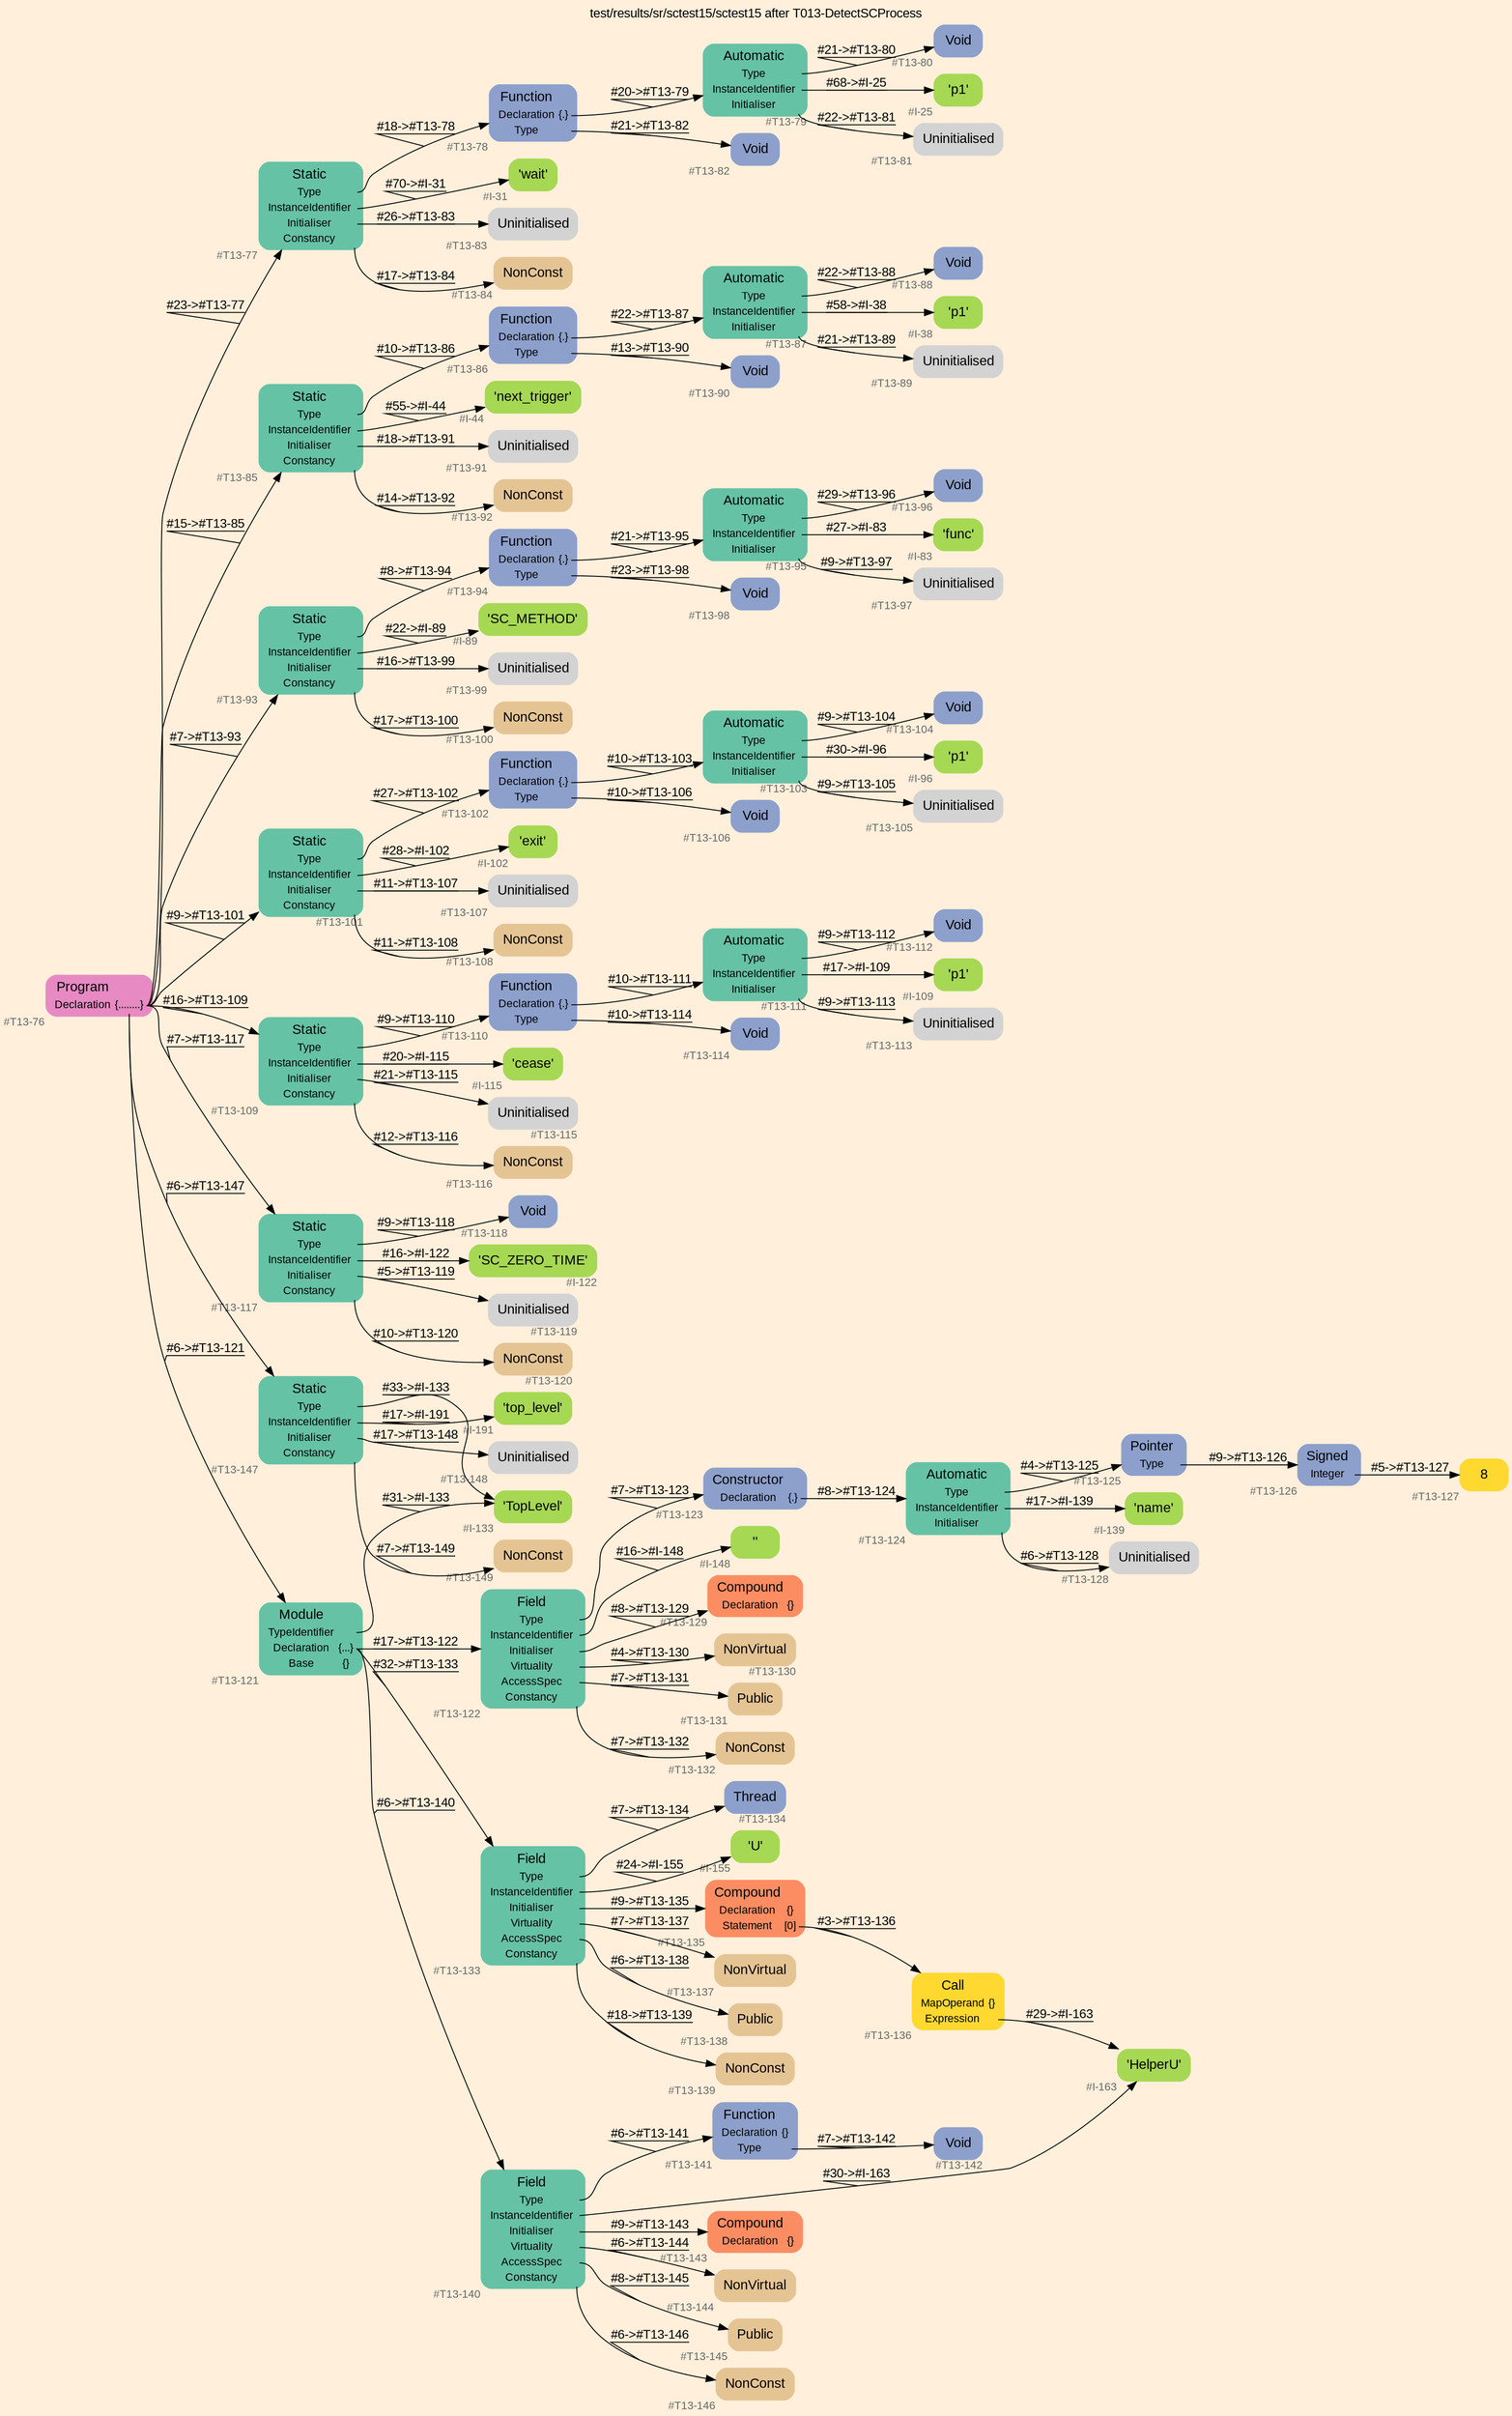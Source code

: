 digraph "test/results/sr/sctest15/sctest15 after T013-DetectSCProcess" {
label = "test/results/sr/sctest15/sctest15 after T013-DetectSCProcess"
labelloc = t
graph [
    rankdir = "LR"
    ranksep = 0.3
    bgcolor = antiquewhite1
    color = black
    fontcolor = black
    fontname = "Arial"
];
node [
    fontname = "Arial"
];
edge [
    fontname = "Arial"
];

// -------------------- node figure --------------------
// -------- block #T13-76 ----------
"#T13-76" [
    fillcolor = "/set28/4"
    xlabel = "#T13-76"
    fontsize = "12"
    fontcolor = grey40
    shape = "plaintext"
    label = <<TABLE BORDER="0" CELLBORDER="0" CELLSPACING="0">
     <TR><TD><FONT COLOR="black" POINT-SIZE="15">Program</FONT></TD></TR>
     <TR><TD><FONT COLOR="black" POINT-SIZE="12">Declaration</FONT></TD><TD PORT="port0"><FONT COLOR="black" POINT-SIZE="12">{........}</FONT></TD></TR>
    </TABLE>>
    style = "rounded,filled"
];

// -------- block #T13-77 ----------
"#T13-77" [
    fillcolor = "/set28/1"
    xlabel = "#T13-77"
    fontsize = "12"
    fontcolor = grey40
    shape = "plaintext"
    label = <<TABLE BORDER="0" CELLBORDER="0" CELLSPACING="0">
     <TR><TD><FONT COLOR="black" POINT-SIZE="15">Static</FONT></TD></TR>
     <TR><TD><FONT COLOR="black" POINT-SIZE="12">Type</FONT></TD><TD PORT="port0"></TD></TR>
     <TR><TD><FONT COLOR="black" POINT-SIZE="12">InstanceIdentifier</FONT></TD><TD PORT="port1"></TD></TR>
     <TR><TD><FONT COLOR="black" POINT-SIZE="12">Initialiser</FONT></TD><TD PORT="port2"></TD></TR>
     <TR><TD><FONT COLOR="black" POINT-SIZE="12">Constancy</FONT></TD><TD PORT="port3"></TD></TR>
    </TABLE>>
    style = "rounded,filled"
];

// -------- block #T13-78 ----------
"#T13-78" [
    fillcolor = "/set28/3"
    xlabel = "#T13-78"
    fontsize = "12"
    fontcolor = grey40
    shape = "plaintext"
    label = <<TABLE BORDER="0" CELLBORDER="0" CELLSPACING="0">
     <TR><TD><FONT COLOR="black" POINT-SIZE="15">Function</FONT></TD></TR>
     <TR><TD><FONT COLOR="black" POINT-SIZE="12">Declaration</FONT></TD><TD PORT="port0"><FONT COLOR="black" POINT-SIZE="12">{.}</FONT></TD></TR>
     <TR><TD><FONT COLOR="black" POINT-SIZE="12">Type</FONT></TD><TD PORT="port1"></TD></TR>
    </TABLE>>
    style = "rounded,filled"
];

// -------- block #T13-79 ----------
"#T13-79" [
    fillcolor = "/set28/1"
    xlabel = "#T13-79"
    fontsize = "12"
    fontcolor = grey40
    shape = "plaintext"
    label = <<TABLE BORDER="0" CELLBORDER="0" CELLSPACING="0">
     <TR><TD><FONT COLOR="black" POINT-SIZE="15">Automatic</FONT></TD></TR>
     <TR><TD><FONT COLOR="black" POINT-SIZE="12">Type</FONT></TD><TD PORT="port0"></TD></TR>
     <TR><TD><FONT COLOR="black" POINT-SIZE="12">InstanceIdentifier</FONT></TD><TD PORT="port1"></TD></TR>
     <TR><TD><FONT COLOR="black" POINT-SIZE="12">Initialiser</FONT></TD><TD PORT="port2"></TD></TR>
    </TABLE>>
    style = "rounded,filled"
];

// -------- block #T13-80 ----------
"#T13-80" [
    fillcolor = "/set28/3"
    xlabel = "#T13-80"
    fontsize = "12"
    fontcolor = grey40
    shape = "plaintext"
    label = <<TABLE BORDER="0" CELLBORDER="0" CELLSPACING="0">
     <TR><TD><FONT COLOR="black" POINT-SIZE="15">Void</FONT></TD></TR>
    </TABLE>>
    style = "rounded,filled"
];

// -------- block #I-25 ----------
"#I-25" [
    fillcolor = "/set28/5"
    xlabel = "#I-25"
    fontsize = "12"
    fontcolor = grey40
    shape = "plaintext"
    label = <<TABLE BORDER="0" CELLBORDER="0" CELLSPACING="0">
     <TR><TD><FONT COLOR="black" POINT-SIZE="15">'p1'</FONT></TD></TR>
    </TABLE>>
    style = "rounded,filled"
];

// -------- block #T13-81 ----------
"#T13-81" [
    xlabel = "#T13-81"
    fontsize = "12"
    fontcolor = grey40
    shape = "plaintext"
    label = <<TABLE BORDER="0" CELLBORDER="0" CELLSPACING="0">
     <TR><TD><FONT COLOR="black" POINT-SIZE="15">Uninitialised</FONT></TD></TR>
    </TABLE>>
    style = "rounded,filled"
];

// -------- block #T13-82 ----------
"#T13-82" [
    fillcolor = "/set28/3"
    xlabel = "#T13-82"
    fontsize = "12"
    fontcolor = grey40
    shape = "plaintext"
    label = <<TABLE BORDER="0" CELLBORDER="0" CELLSPACING="0">
     <TR><TD><FONT COLOR="black" POINT-SIZE="15">Void</FONT></TD></TR>
    </TABLE>>
    style = "rounded,filled"
];

// -------- block #I-31 ----------
"#I-31" [
    fillcolor = "/set28/5"
    xlabel = "#I-31"
    fontsize = "12"
    fontcolor = grey40
    shape = "plaintext"
    label = <<TABLE BORDER="0" CELLBORDER="0" CELLSPACING="0">
     <TR><TD><FONT COLOR="black" POINT-SIZE="15">'wait'</FONT></TD></TR>
    </TABLE>>
    style = "rounded,filled"
];

// -------- block #T13-83 ----------
"#T13-83" [
    xlabel = "#T13-83"
    fontsize = "12"
    fontcolor = grey40
    shape = "plaintext"
    label = <<TABLE BORDER="0" CELLBORDER="0" CELLSPACING="0">
     <TR><TD><FONT COLOR="black" POINT-SIZE="15">Uninitialised</FONT></TD></TR>
    </TABLE>>
    style = "rounded,filled"
];

// -------- block #T13-84 ----------
"#T13-84" [
    fillcolor = "/set28/7"
    xlabel = "#T13-84"
    fontsize = "12"
    fontcolor = grey40
    shape = "plaintext"
    label = <<TABLE BORDER="0" CELLBORDER="0" CELLSPACING="0">
     <TR><TD><FONT COLOR="black" POINT-SIZE="15">NonConst</FONT></TD></TR>
    </TABLE>>
    style = "rounded,filled"
];

// -------- block #T13-85 ----------
"#T13-85" [
    fillcolor = "/set28/1"
    xlabel = "#T13-85"
    fontsize = "12"
    fontcolor = grey40
    shape = "plaintext"
    label = <<TABLE BORDER="0" CELLBORDER="0" CELLSPACING="0">
     <TR><TD><FONT COLOR="black" POINT-SIZE="15">Static</FONT></TD></TR>
     <TR><TD><FONT COLOR="black" POINT-SIZE="12">Type</FONT></TD><TD PORT="port0"></TD></TR>
     <TR><TD><FONT COLOR="black" POINT-SIZE="12">InstanceIdentifier</FONT></TD><TD PORT="port1"></TD></TR>
     <TR><TD><FONT COLOR="black" POINT-SIZE="12">Initialiser</FONT></TD><TD PORT="port2"></TD></TR>
     <TR><TD><FONT COLOR="black" POINT-SIZE="12">Constancy</FONT></TD><TD PORT="port3"></TD></TR>
    </TABLE>>
    style = "rounded,filled"
];

// -------- block #T13-86 ----------
"#T13-86" [
    fillcolor = "/set28/3"
    xlabel = "#T13-86"
    fontsize = "12"
    fontcolor = grey40
    shape = "plaintext"
    label = <<TABLE BORDER="0" CELLBORDER="0" CELLSPACING="0">
     <TR><TD><FONT COLOR="black" POINT-SIZE="15">Function</FONT></TD></TR>
     <TR><TD><FONT COLOR="black" POINT-SIZE="12">Declaration</FONT></TD><TD PORT="port0"><FONT COLOR="black" POINT-SIZE="12">{.}</FONT></TD></TR>
     <TR><TD><FONT COLOR="black" POINT-SIZE="12">Type</FONT></TD><TD PORT="port1"></TD></TR>
    </TABLE>>
    style = "rounded,filled"
];

// -------- block #T13-87 ----------
"#T13-87" [
    fillcolor = "/set28/1"
    xlabel = "#T13-87"
    fontsize = "12"
    fontcolor = grey40
    shape = "plaintext"
    label = <<TABLE BORDER="0" CELLBORDER="0" CELLSPACING="0">
     <TR><TD><FONT COLOR="black" POINT-SIZE="15">Automatic</FONT></TD></TR>
     <TR><TD><FONT COLOR="black" POINT-SIZE="12">Type</FONT></TD><TD PORT="port0"></TD></TR>
     <TR><TD><FONT COLOR="black" POINT-SIZE="12">InstanceIdentifier</FONT></TD><TD PORT="port1"></TD></TR>
     <TR><TD><FONT COLOR="black" POINT-SIZE="12">Initialiser</FONT></TD><TD PORT="port2"></TD></TR>
    </TABLE>>
    style = "rounded,filled"
];

// -------- block #T13-88 ----------
"#T13-88" [
    fillcolor = "/set28/3"
    xlabel = "#T13-88"
    fontsize = "12"
    fontcolor = grey40
    shape = "plaintext"
    label = <<TABLE BORDER="0" CELLBORDER="0" CELLSPACING="0">
     <TR><TD><FONT COLOR="black" POINT-SIZE="15">Void</FONT></TD></TR>
    </TABLE>>
    style = "rounded,filled"
];

// -------- block #I-38 ----------
"#I-38" [
    fillcolor = "/set28/5"
    xlabel = "#I-38"
    fontsize = "12"
    fontcolor = grey40
    shape = "plaintext"
    label = <<TABLE BORDER="0" CELLBORDER="0" CELLSPACING="0">
     <TR><TD><FONT COLOR="black" POINT-SIZE="15">'p1'</FONT></TD></TR>
    </TABLE>>
    style = "rounded,filled"
];

// -------- block #T13-89 ----------
"#T13-89" [
    xlabel = "#T13-89"
    fontsize = "12"
    fontcolor = grey40
    shape = "plaintext"
    label = <<TABLE BORDER="0" CELLBORDER="0" CELLSPACING="0">
     <TR><TD><FONT COLOR="black" POINT-SIZE="15">Uninitialised</FONT></TD></TR>
    </TABLE>>
    style = "rounded,filled"
];

// -------- block #T13-90 ----------
"#T13-90" [
    fillcolor = "/set28/3"
    xlabel = "#T13-90"
    fontsize = "12"
    fontcolor = grey40
    shape = "plaintext"
    label = <<TABLE BORDER="0" CELLBORDER="0" CELLSPACING="0">
     <TR><TD><FONT COLOR="black" POINT-SIZE="15">Void</FONT></TD></TR>
    </TABLE>>
    style = "rounded,filled"
];

// -------- block #I-44 ----------
"#I-44" [
    fillcolor = "/set28/5"
    xlabel = "#I-44"
    fontsize = "12"
    fontcolor = grey40
    shape = "plaintext"
    label = <<TABLE BORDER="0" CELLBORDER="0" CELLSPACING="0">
     <TR><TD><FONT COLOR="black" POINT-SIZE="15">'next_trigger'</FONT></TD></TR>
    </TABLE>>
    style = "rounded,filled"
];

// -------- block #T13-91 ----------
"#T13-91" [
    xlabel = "#T13-91"
    fontsize = "12"
    fontcolor = grey40
    shape = "plaintext"
    label = <<TABLE BORDER="0" CELLBORDER="0" CELLSPACING="0">
     <TR><TD><FONT COLOR="black" POINT-SIZE="15">Uninitialised</FONT></TD></TR>
    </TABLE>>
    style = "rounded,filled"
];

// -------- block #T13-92 ----------
"#T13-92" [
    fillcolor = "/set28/7"
    xlabel = "#T13-92"
    fontsize = "12"
    fontcolor = grey40
    shape = "plaintext"
    label = <<TABLE BORDER="0" CELLBORDER="0" CELLSPACING="0">
     <TR><TD><FONT COLOR="black" POINT-SIZE="15">NonConst</FONT></TD></TR>
    </TABLE>>
    style = "rounded,filled"
];

// -------- block #T13-93 ----------
"#T13-93" [
    fillcolor = "/set28/1"
    xlabel = "#T13-93"
    fontsize = "12"
    fontcolor = grey40
    shape = "plaintext"
    label = <<TABLE BORDER="0" CELLBORDER="0" CELLSPACING="0">
     <TR><TD><FONT COLOR="black" POINT-SIZE="15">Static</FONT></TD></TR>
     <TR><TD><FONT COLOR="black" POINT-SIZE="12">Type</FONT></TD><TD PORT="port0"></TD></TR>
     <TR><TD><FONT COLOR="black" POINT-SIZE="12">InstanceIdentifier</FONT></TD><TD PORT="port1"></TD></TR>
     <TR><TD><FONT COLOR="black" POINT-SIZE="12">Initialiser</FONT></TD><TD PORT="port2"></TD></TR>
     <TR><TD><FONT COLOR="black" POINT-SIZE="12">Constancy</FONT></TD><TD PORT="port3"></TD></TR>
    </TABLE>>
    style = "rounded,filled"
];

// -------- block #T13-94 ----------
"#T13-94" [
    fillcolor = "/set28/3"
    xlabel = "#T13-94"
    fontsize = "12"
    fontcolor = grey40
    shape = "plaintext"
    label = <<TABLE BORDER="0" CELLBORDER="0" CELLSPACING="0">
     <TR><TD><FONT COLOR="black" POINT-SIZE="15">Function</FONT></TD></TR>
     <TR><TD><FONT COLOR="black" POINT-SIZE="12">Declaration</FONT></TD><TD PORT="port0"><FONT COLOR="black" POINT-SIZE="12">{.}</FONT></TD></TR>
     <TR><TD><FONT COLOR="black" POINT-SIZE="12">Type</FONT></TD><TD PORT="port1"></TD></TR>
    </TABLE>>
    style = "rounded,filled"
];

// -------- block #T13-95 ----------
"#T13-95" [
    fillcolor = "/set28/1"
    xlabel = "#T13-95"
    fontsize = "12"
    fontcolor = grey40
    shape = "plaintext"
    label = <<TABLE BORDER="0" CELLBORDER="0" CELLSPACING="0">
     <TR><TD><FONT COLOR="black" POINT-SIZE="15">Automatic</FONT></TD></TR>
     <TR><TD><FONT COLOR="black" POINT-SIZE="12">Type</FONT></TD><TD PORT="port0"></TD></TR>
     <TR><TD><FONT COLOR="black" POINT-SIZE="12">InstanceIdentifier</FONT></TD><TD PORT="port1"></TD></TR>
     <TR><TD><FONT COLOR="black" POINT-SIZE="12">Initialiser</FONT></TD><TD PORT="port2"></TD></TR>
    </TABLE>>
    style = "rounded,filled"
];

// -------- block #T13-96 ----------
"#T13-96" [
    fillcolor = "/set28/3"
    xlabel = "#T13-96"
    fontsize = "12"
    fontcolor = grey40
    shape = "plaintext"
    label = <<TABLE BORDER="0" CELLBORDER="0" CELLSPACING="0">
     <TR><TD><FONT COLOR="black" POINT-SIZE="15">Void</FONT></TD></TR>
    </TABLE>>
    style = "rounded,filled"
];

// -------- block #I-83 ----------
"#I-83" [
    fillcolor = "/set28/5"
    xlabel = "#I-83"
    fontsize = "12"
    fontcolor = grey40
    shape = "plaintext"
    label = <<TABLE BORDER="0" CELLBORDER="0" CELLSPACING="0">
     <TR><TD><FONT COLOR="black" POINT-SIZE="15">'func'</FONT></TD></TR>
    </TABLE>>
    style = "rounded,filled"
];

// -------- block #T13-97 ----------
"#T13-97" [
    xlabel = "#T13-97"
    fontsize = "12"
    fontcolor = grey40
    shape = "plaintext"
    label = <<TABLE BORDER="0" CELLBORDER="0" CELLSPACING="0">
     <TR><TD><FONT COLOR="black" POINT-SIZE="15">Uninitialised</FONT></TD></TR>
    </TABLE>>
    style = "rounded,filled"
];

// -------- block #T13-98 ----------
"#T13-98" [
    fillcolor = "/set28/3"
    xlabel = "#T13-98"
    fontsize = "12"
    fontcolor = grey40
    shape = "plaintext"
    label = <<TABLE BORDER="0" CELLBORDER="0" CELLSPACING="0">
     <TR><TD><FONT COLOR="black" POINT-SIZE="15">Void</FONT></TD></TR>
    </TABLE>>
    style = "rounded,filled"
];

// -------- block #I-89 ----------
"#I-89" [
    fillcolor = "/set28/5"
    xlabel = "#I-89"
    fontsize = "12"
    fontcolor = grey40
    shape = "plaintext"
    label = <<TABLE BORDER="0" CELLBORDER="0" CELLSPACING="0">
     <TR><TD><FONT COLOR="black" POINT-SIZE="15">'SC_METHOD'</FONT></TD></TR>
    </TABLE>>
    style = "rounded,filled"
];

// -------- block #T13-99 ----------
"#T13-99" [
    xlabel = "#T13-99"
    fontsize = "12"
    fontcolor = grey40
    shape = "plaintext"
    label = <<TABLE BORDER="0" CELLBORDER="0" CELLSPACING="0">
     <TR><TD><FONT COLOR="black" POINT-SIZE="15">Uninitialised</FONT></TD></TR>
    </TABLE>>
    style = "rounded,filled"
];

// -------- block #T13-100 ----------
"#T13-100" [
    fillcolor = "/set28/7"
    xlabel = "#T13-100"
    fontsize = "12"
    fontcolor = grey40
    shape = "plaintext"
    label = <<TABLE BORDER="0" CELLBORDER="0" CELLSPACING="0">
     <TR><TD><FONT COLOR="black" POINT-SIZE="15">NonConst</FONT></TD></TR>
    </TABLE>>
    style = "rounded,filled"
];

// -------- block #T13-101 ----------
"#T13-101" [
    fillcolor = "/set28/1"
    xlabel = "#T13-101"
    fontsize = "12"
    fontcolor = grey40
    shape = "plaintext"
    label = <<TABLE BORDER="0" CELLBORDER="0" CELLSPACING="0">
     <TR><TD><FONT COLOR="black" POINT-SIZE="15">Static</FONT></TD></TR>
     <TR><TD><FONT COLOR="black" POINT-SIZE="12">Type</FONT></TD><TD PORT="port0"></TD></TR>
     <TR><TD><FONT COLOR="black" POINT-SIZE="12">InstanceIdentifier</FONT></TD><TD PORT="port1"></TD></TR>
     <TR><TD><FONT COLOR="black" POINT-SIZE="12">Initialiser</FONT></TD><TD PORT="port2"></TD></TR>
     <TR><TD><FONT COLOR="black" POINT-SIZE="12">Constancy</FONT></TD><TD PORT="port3"></TD></TR>
    </TABLE>>
    style = "rounded,filled"
];

// -------- block #T13-102 ----------
"#T13-102" [
    fillcolor = "/set28/3"
    xlabel = "#T13-102"
    fontsize = "12"
    fontcolor = grey40
    shape = "plaintext"
    label = <<TABLE BORDER="0" CELLBORDER="0" CELLSPACING="0">
     <TR><TD><FONT COLOR="black" POINT-SIZE="15">Function</FONT></TD></TR>
     <TR><TD><FONT COLOR="black" POINT-SIZE="12">Declaration</FONT></TD><TD PORT="port0"><FONT COLOR="black" POINT-SIZE="12">{.}</FONT></TD></TR>
     <TR><TD><FONT COLOR="black" POINT-SIZE="12">Type</FONT></TD><TD PORT="port1"></TD></TR>
    </TABLE>>
    style = "rounded,filled"
];

// -------- block #T13-103 ----------
"#T13-103" [
    fillcolor = "/set28/1"
    xlabel = "#T13-103"
    fontsize = "12"
    fontcolor = grey40
    shape = "plaintext"
    label = <<TABLE BORDER="0" CELLBORDER="0" CELLSPACING="0">
     <TR><TD><FONT COLOR="black" POINT-SIZE="15">Automatic</FONT></TD></TR>
     <TR><TD><FONT COLOR="black" POINT-SIZE="12">Type</FONT></TD><TD PORT="port0"></TD></TR>
     <TR><TD><FONT COLOR="black" POINT-SIZE="12">InstanceIdentifier</FONT></TD><TD PORT="port1"></TD></TR>
     <TR><TD><FONT COLOR="black" POINT-SIZE="12">Initialiser</FONT></TD><TD PORT="port2"></TD></TR>
    </TABLE>>
    style = "rounded,filled"
];

// -------- block #T13-104 ----------
"#T13-104" [
    fillcolor = "/set28/3"
    xlabel = "#T13-104"
    fontsize = "12"
    fontcolor = grey40
    shape = "plaintext"
    label = <<TABLE BORDER="0" CELLBORDER="0" CELLSPACING="0">
     <TR><TD><FONT COLOR="black" POINT-SIZE="15">Void</FONT></TD></TR>
    </TABLE>>
    style = "rounded,filled"
];

// -------- block #I-96 ----------
"#I-96" [
    fillcolor = "/set28/5"
    xlabel = "#I-96"
    fontsize = "12"
    fontcolor = grey40
    shape = "plaintext"
    label = <<TABLE BORDER="0" CELLBORDER="0" CELLSPACING="0">
     <TR><TD><FONT COLOR="black" POINT-SIZE="15">'p1'</FONT></TD></TR>
    </TABLE>>
    style = "rounded,filled"
];

// -------- block #T13-105 ----------
"#T13-105" [
    xlabel = "#T13-105"
    fontsize = "12"
    fontcolor = grey40
    shape = "plaintext"
    label = <<TABLE BORDER="0" CELLBORDER="0" CELLSPACING="0">
     <TR><TD><FONT COLOR="black" POINT-SIZE="15">Uninitialised</FONT></TD></TR>
    </TABLE>>
    style = "rounded,filled"
];

// -------- block #T13-106 ----------
"#T13-106" [
    fillcolor = "/set28/3"
    xlabel = "#T13-106"
    fontsize = "12"
    fontcolor = grey40
    shape = "plaintext"
    label = <<TABLE BORDER="0" CELLBORDER="0" CELLSPACING="0">
     <TR><TD><FONT COLOR="black" POINT-SIZE="15">Void</FONT></TD></TR>
    </TABLE>>
    style = "rounded,filled"
];

// -------- block #I-102 ----------
"#I-102" [
    fillcolor = "/set28/5"
    xlabel = "#I-102"
    fontsize = "12"
    fontcolor = grey40
    shape = "plaintext"
    label = <<TABLE BORDER="0" CELLBORDER="0" CELLSPACING="0">
     <TR><TD><FONT COLOR="black" POINT-SIZE="15">'exit'</FONT></TD></TR>
    </TABLE>>
    style = "rounded,filled"
];

// -------- block #T13-107 ----------
"#T13-107" [
    xlabel = "#T13-107"
    fontsize = "12"
    fontcolor = grey40
    shape = "plaintext"
    label = <<TABLE BORDER="0" CELLBORDER="0" CELLSPACING="0">
     <TR><TD><FONT COLOR="black" POINT-SIZE="15">Uninitialised</FONT></TD></TR>
    </TABLE>>
    style = "rounded,filled"
];

// -------- block #T13-108 ----------
"#T13-108" [
    fillcolor = "/set28/7"
    xlabel = "#T13-108"
    fontsize = "12"
    fontcolor = grey40
    shape = "plaintext"
    label = <<TABLE BORDER="0" CELLBORDER="0" CELLSPACING="0">
     <TR><TD><FONT COLOR="black" POINT-SIZE="15">NonConst</FONT></TD></TR>
    </TABLE>>
    style = "rounded,filled"
];

// -------- block #T13-109 ----------
"#T13-109" [
    fillcolor = "/set28/1"
    xlabel = "#T13-109"
    fontsize = "12"
    fontcolor = grey40
    shape = "plaintext"
    label = <<TABLE BORDER="0" CELLBORDER="0" CELLSPACING="0">
     <TR><TD><FONT COLOR="black" POINT-SIZE="15">Static</FONT></TD></TR>
     <TR><TD><FONT COLOR="black" POINT-SIZE="12">Type</FONT></TD><TD PORT="port0"></TD></TR>
     <TR><TD><FONT COLOR="black" POINT-SIZE="12">InstanceIdentifier</FONT></TD><TD PORT="port1"></TD></TR>
     <TR><TD><FONT COLOR="black" POINT-SIZE="12">Initialiser</FONT></TD><TD PORT="port2"></TD></TR>
     <TR><TD><FONT COLOR="black" POINT-SIZE="12">Constancy</FONT></TD><TD PORT="port3"></TD></TR>
    </TABLE>>
    style = "rounded,filled"
];

// -------- block #T13-110 ----------
"#T13-110" [
    fillcolor = "/set28/3"
    xlabel = "#T13-110"
    fontsize = "12"
    fontcolor = grey40
    shape = "plaintext"
    label = <<TABLE BORDER="0" CELLBORDER="0" CELLSPACING="0">
     <TR><TD><FONT COLOR="black" POINT-SIZE="15">Function</FONT></TD></TR>
     <TR><TD><FONT COLOR="black" POINT-SIZE="12">Declaration</FONT></TD><TD PORT="port0"><FONT COLOR="black" POINT-SIZE="12">{.}</FONT></TD></TR>
     <TR><TD><FONT COLOR="black" POINT-SIZE="12">Type</FONT></TD><TD PORT="port1"></TD></TR>
    </TABLE>>
    style = "rounded,filled"
];

// -------- block #T13-111 ----------
"#T13-111" [
    fillcolor = "/set28/1"
    xlabel = "#T13-111"
    fontsize = "12"
    fontcolor = grey40
    shape = "plaintext"
    label = <<TABLE BORDER="0" CELLBORDER="0" CELLSPACING="0">
     <TR><TD><FONT COLOR="black" POINT-SIZE="15">Automatic</FONT></TD></TR>
     <TR><TD><FONT COLOR="black" POINT-SIZE="12">Type</FONT></TD><TD PORT="port0"></TD></TR>
     <TR><TD><FONT COLOR="black" POINT-SIZE="12">InstanceIdentifier</FONT></TD><TD PORT="port1"></TD></TR>
     <TR><TD><FONT COLOR="black" POINT-SIZE="12">Initialiser</FONT></TD><TD PORT="port2"></TD></TR>
    </TABLE>>
    style = "rounded,filled"
];

// -------- block #T13-112 ----------
"#T13-112" [
    fillcolor = "/set28/3"
    xlabel = "#T13-112"
    fontsize = "12"
    fontcolor = grey40
    shape = "plaintext"
    label = <<TABLE BORDER="0" CELLBORDER="0" CELLSPACING="0">
     <TR><TD><FONT COLOR="black" POINT-SIZE="15">Void</FONT></TD></TR>
    </TABLE>>
    style = "rounded,filled"
];

// -------- block #I-109 ----------
"#I-109" [
    fillcolor = "/set28/5"
    xlabel = "#I-109"
    fontsize = "12"
    fontcolor = grey40
    shape = "plaintext"
    label = <<TABLE BORDER="0" CELLBORDER="0" CELLSPACING="0">
     <TR><TD><FONT COLOR="black" POINT-SIZE="15">'p1'</FONT></TD></TR>
    </TABLE>>
    style = "rounded,filled"
];

// -------- block #T13-113 ----------
"#T13-113" [
    xlabel = "#T13-113"
    fontsize = "12"
    fontcolor = grey40
    shape = "plaintext"
    label = <<TABLE BORDER="0" CELLBORDER="0" CELLSPACING="0">
     <TR><TD><FONT COLOR="black" POINT-SIZE="15">Uninitialised</FONT></TD></TR>
    </TABLE>>
    style = "rounded,filled"
];

// -------- block #T13-114 ----------
"#T13-114" [
    fillcolor = "/set28/3"
    xlabel = "#T13-114"
    fontsize = "12"
    fontcolor = grey40
    shape = "plaintext"
    label = <<TABLE BORDER="0" CELLBORDER="0" CELLSPACING="0">
     <TR><TD><FONT COLOR="black" POINT-SIZE="15">Void</FONT></TD></TR>
    </TABLE>>
    style = "rounded,filled"
];

// -------- block #I-115 ----------
"#I-115" [
    fillcolor = "/set28/5"
    xlabel = "#I-115"
    fontsize = "12"
    fontcolor = grey40
    shape = "plaintext"
    label = <<TABLE BORDER="0" CELLBORDER="0" CELLSPACING="0">
     <TR><TD><FONT COLOR="black" POINT-SIZE="15">'cease'</FONT></TD></TR>
    </TABLE>>
    style = "rounded,filled"
];

// -------- block #T13-115 ----------
"#T13-115" [
    xlabel = "#T13-115"
    fontsize = "12"
    fontcolor = grey40
    shape = "plaintext"
    label = <<TABLE BORDER="0" CELLBORDER="0" CELLSPACING="0">
     <TR><TD><FONT COLOR="black" POINT-SIZE="15">Uninitialised</FONT></TD></TR>
    </TABLE>>
    style = "rounded,filled"
];

// -------- block #T13-116 ----------
"#T13-116" [
    fillcolor = "/set28/7"
    xlabel = "#T13-116"
    fontsize = "12"
    fontcolor = grey40
    shape = "plaintext"
    label = <<TABLE BORDER="0" CELLBORDER="0" CELLSPACING="0">
     <TR><TD><FONT COLOR="black" POINT-SIZE="15">NonConst</FONT></TD></TR>
    </TABLE>>
    style = "rounded,filled"
];

// -------- block #T13-117 ----------
"#T13-117" [
    fillcolor = "/set28/1"
    xlabel = "#T13-117"
    fontsize = "12"
    fontcolor = grey40
    shape = "plaintext"
    label = <<TABLE BORDER="0" CELLBORDER="0" CELLSPACING="0">
     <TR><TD><FONT COLOR="black" POINT-SIZE="15">Static</FONT></TD></TR>
     <TR><TD><FONT COLOR="black" POINT-SIZE="12">Type</FONT></TD><TD PORT="port0"></TD></TR>
     <TR><TD><FONT COLOR="black" POINT-SIZE="12">InstanceIdentifier</FONT></TD><TD PORT="port1"></TD></TR>
     <TR><TD><FONT COLOR="black" POINT-SIZE="12">Initialiser</FONT></TD><TD PORT="port2"></TD></TR>
     <TR><TD><FONT COLOR="black" POINT-SIZE="12">Constancy</FONT></TD><TD PORT="port3"></TD></TR>
    </TABLE>>
    style = "rounded,filled"
];

// -------- block #T13-118 ----------
"#T13-118" [
    fillcolor = "/set28/3"
    xlabel = "#T13-118"
    fontsize = "12"
    fontcolor = grey40
    shape = "plaintext"
    label = <<TABLE BORDER="0" CELLBORDER="0" CELLSPACING="0">
     <TR><TD><FONT COLOR="black" POINT-SIZE="15">Void</FONT></TD></TR>
    </TABLE>>
    style = "rounded,filled"
];

// -------- block #I-122 ----------
"#I-122" [
    fillcolor = "/set28/5"
    xlabel = "#I-122"
    fontsize = "12"
    fontcolor = grey40
    shape = "plaintext"
    label = <<TABLE BORDER="0" CELLBORDER="0" CELLSPACING="0">
     <TR><TD><FONT COLOR="black" POINT-SIZE="15">'SC_ZERO_TIME'</FONT></TD></TR>
    </TABLE>>
    style = "rounded,filled"
];

// -------- block #T13-119 ----------
"#T13-119" [
    xlabel = "#T13-119"
    fontsize = "12"
    fontcolor = grey40
    shape = "plaintext"
    label = <<TABLE BORDER="0" CELLBORDER="0" CELLSPACING="0">
     <TR><TD><FONT COLOR="black" POINT-SIZE="15">Uninitialised</FONT></TD></TR>
    </TABLE>>
    style = "rounded,filled"
];

// -------- block #T13-120 ----------
"#T13-120" [
    fillcolor = "/set28/7"
    xlabel = "#T13-120"
    fontsize = "12"
    fontcolor = grey40
    shape = "plaintext"
    label = <<TABLE BORDER="0" CELLBORDER="0" CELLSPACING="0">
     <TR><TD><FONT COLOR="black" POINT-SIZE="15">NonConst</FONT></TD></TR>
    </TABLE>>
    style = "rounded,filled"
];

// -------- block #T13-121 ----------
"#T13-121" [
    fillcolor = "/set28/1"
    xlabel = "#T13-121"
    fontsize = "12"
    fontcolor = grey40
    shape = "plaintext"
    label = <<TABLE BORDER="0" CELLBORDER="0" CELLSPACING="0">
     <TR><TD><FONT COLOR="black" POINT-SIZE="15">Module</FONT></TD></TR>
     <TR><TD><FONT COLOR="black" POINT-SIZE="12">TypeIdentifier</FONT></TD><TD PORT="port0"></TD></TR>
     <TR><TD><FONT COLOR="black" POINT-SIZE="12">Declaration</FONT></TD><TD PORT="port1"><FONT COLOR="black" POINT-SIZE="12">{...}</FONT></TD></TR>
     <TR><TD><FONT COLOR="black" POINT-SIZE="12">Base</FONT></TD><TD PORT="port2"><FONT COLOR="black" POINT-SIZE="12">{}</FONT></TD></TR>
    </TABLE>>
    style = "rounded,filled"
];

// -------- block #I-133 ----------
"#I-133" [
    fillcolor = "/set28/5"
    xlabel = "#I-133"
    fontsize = "12"
    fontcolor = grey40
    shape = "plaintext"
    label = <<TABLE BORDER="0" CELLBORDER="0" CELLSPACING="0">
     <TR><TD><FONT COLOR="black" POINT-SIZE="15">'TopLevel'</FONT></TD></TR>
    </TABLE>>
    style = "rounded,filled"
];

// -------- block #T13-122 ----------
"#T13-122" [
    fillcolor = "/set28/1"
    xlabel = "#T13-122"
    fontsize = "12"
    fontcolor = grey40
    shape = "plaintext"
    label = <<TABLE BORDER="0" CELLBORDER="0" CELLSPACING="0">
     <TR><TD><FONT COLOR="black" POINT-SIZE="15">Field</FONT></TD></TR>
     <TR><TD><FONT COLOR="black" POINT-SIZE="12">Type</FONT></TD><TD PORT="port0"></TD></TR>
     <TR><TD><FONT COLOR="black" POINT-SIZE="12">InstanceIdentifier</FONT></TD><TD PORT="port1"></TD></TR>
     <TR><TD><FONT COLOR="black" POINT-SIZE="12">Initialiser</FONT></TD><TD PORT="port2"></TD></TR>
     <TR><TD><FONT COLOR="black" POINT-SIZE="12">Virtuality</FONT></TD><TD PORT="port3"></TD></TR>
     <TR><TD><FONT COLOR="black" POINT-SIZE="12">AccessSpec</FONT></TD><TD PORT="port4"></TD></TR>
     <TR><TD><FONT COLOR="black" POINT-SIZE="12">Constancy</FONT></TD><TD PORT="port5"></TD></TR>
    </TABLE>>
    style = "rounded,filled"
];

// -------- block #T13-123 ----------
"#T13-123" [
    fillcolor = "/set28/3"
    xlabel = "#T13-123"
    fontsize = "12"
    fontcolor = grey40
    shape = "plaintext"
    label = <<TABLE BORDER="0" CELLBORDER="0" CELLSPACING="0">
     <TR><TD><FONT COLOR="black" POINT-SIZE="15">Constructor</FONT></TD></TR>
     <TR><TD><FONT COLOR="black" POINT-SIZE="12">Declaration</FONT></TD><TD PORT="port0"><FONT COLOR="black" POINT-SIZE="12">{.}</FONT></TD></TR>
    </TABLE>>
    style = "rounded,filled"
];

// -------- block #T13-124 ----------
"#T13-124" [
    fillcolor = "/set28/1"
    xlabel = "#T13-124"
    fontsize = "12"
    fontcolor = grey40
    shape = "plaintext"
    label = <<TABLE BORDER="0" CELLBORDER="0" CELLSPACING="0">
     <TR><TD><FONT COLOR="black" POINT-SIZE="15">Automatic</FONT></TD></TR>
     <TR><TD><FONT COLOR="black" POINT-SIZE="12">Type</FONT></TD><TD PORT="port0"></TD></TR>
     <TR><TD><FONT COLOR="black" POINT-SIZE="12">InstanceIdentifier</FONT></TD><TD PORT="port1"></TD></TR>
     <TR><TD><FONT COLOR="black" POINT-SIZE="12">Initialiser</FONT></TD><TD PORT="port2"></TD></TR>
    </TABLE>>
    style = "rounded,filled"
];

// -------- block #T13-125 ----------
"#T13-125" [
    fillcolor = "/set28/3"
    xlabel = "#T13-125"
    fontsize = "12"
    fontcolor = grey40
    shape = "plaintext"
    label = <<TABLE BORDER="0" CELLBORDER="0" CELLSPACING="0">
     <TR><TD><FONT COLOR="black" POINT-SIZE="15">Pointer</FONT></TD></TR>
     <TR><TD><FONT COLOR="black" POINT-SIZE="12">Type</FONT></TD><TD PORT="port0"></TD></TR>
    </TABLE>>
    style = "rounded,filled"
];

// -------- block #T13-126 ----------
"#T13-126" [
    fillcolor = "/set28/3"
    xlabel = "#T13-126"
    fontsize = "12"
    fontcolor = grey40
    shape = "plaintext"
    label = <<TABLE BORDER="0" CELLBORDER="0" CELLSPACING="0">
     <TR><TD><FONT COLOR="black" POINT-SIZE="15">Signed</FONT></TD></TR>
     <TR><TD><FONT COLOR="black" POINT-SIZE="12">Integer</FONT></TD><TD PORT="port0"></TD></TR>
    </TABLE>>
    style = "rounded,filled"
];

// -------- block #T13-127 ----------
"#T13-127" [
    fillcolor = "/set28/6"
    xlabel = "#T13-127"
    fontsize = "12"
    fontcolor = grey40
    shape = "plaintext"
    label = <<TABLE BORDER="0" CELLBORDER="0" CELLSPACING="0">
     <TR><TD><FONT COLOR="black" POINT-SIZE="15">8</FONT></TD></TR>
    </TABLE>>
    style = "rounded,filled"
];

// -------- block #I-139 ----------
"#I-139" [
    fillcolor = "/set28/5"
    xlabel = "#I-139"
    fontsize = "12"
    fontcolor = grey40
    shape = "plaintext"
    label = <<TABLE BORDER="0" CELLBORDER="0" CELLSPACING="0">
     <TR><TD><FONT COLOR="black" POINT-SIZE="15">'name'</FONT></TD></TR>
    </TABLE>>
    style = "rounded,filled"
];

// -------- block #T13-128 ----------
"#T13-128" [
    xlabel = "#T13-128"
    fontsize = "12"
    fontcolor = grey40
    shape = "plaintext"
    label = <<TABLE BORDER="0" CELLBORDER="0" CELLSPACING="0">
     <TR><TD><FONT COLOR="black" POINT-SIZE="15">Uninitialised</FONT></TD></TR>
    </TABLE>>
    style = "rounded,filled"
];

// -------- block #I-148 ----------
"#I-148" [
    fillcolor = "/set28/5"
    xlabel = "#I-148"
    fontsize = "12"
    fontcolor = grey40
    shape = "plaintext"
    label = <<TABLE BORDER="0" CELLBORDER="0" CELLSPACING="0">
     <TR><TD><FONT COLOR="black" POINT-SIZE="15">''</FONT></TD></TR>
    </TABLE>>
    style = "rounded,filled"
];

// -------- block #T13-129 ----------
"#T13-129" [
    fillcolor = "/set28/2"
    xlabel = "#T13-129"
    fontsize = "12"
    fontcolor = grey40
    shape = "plaintext"
    label = <<TABLE BORDER="0" CELLBORDER="0" CELLSPACING="0">
     <TR><TD><FONT COLOR="black" POINT-SIZE="15">Compound</FONT></TD></TR>
     <TR><TD><FONT COLOR="black" POINT-SIZE="12">Declaration</FONT></TD><TD PORT="port0"><FONT COLOR="black" POINT-SIZE="12">{}</FONT></TD></TR>
    </TABLE>>
    style = "rounded,filled"
];

// -------- block #T13-130 ----------
"#T13-130" [
    fillcolor = "/set28/7"
    xlabel = "#T13-130"
    fontsize = "12"
    fontcolor = grey40
    shape = "plaintext"
    label = <<TABLE BORDER="0" CELLBORDER="0" CELLSPACING="0">
     <TR><TD><FONT COLOR="black" POINT-SIZE="15">NonVirtual</FONT></TD></TR>
    </TABLE>>
    style = "rounded,filled"
];

// -------- block #T13-131 ----------
"#T13-131" [
    fillcolor = "/set28/7"
    xlabel = "#T13-131"
    fontsize = "12"
    fontcolor = grey40
    shape = "plaintext"
    label = <<TABLE BORDER="0" CELLBORDER="0" CELLSPACING="0">
     <TR><TD><FONT COLOR="black" POINT-SIZE="15">Public</FONT></TD></TR>
    </TABLE>>
    style = "rounded,filled"
];

// -------- block #T13-132 ----------
"#T13-132" [
    fillcolor = "/set28/7"
    xlabel = "#T13-132"
    fontsize = "12"
    fontcolor = grey40
    shape = "plaintext"
    label = <<TABLE BORDER="0" CELLBORDER="0" CELLSPACING="0">
     <TR><TD><FONT COLOR="black" POINT-SIZE="15">NonConst</FONT></TD></TR>
    </TABLE>>
    style = "rounded,filled"
];

// -------- block #T13-133 ----------
"#T13-133" [
    fillcolor = "/set28/1"
    xlabel = "#T13-133"
    fontsize = "12"
    fontcolor = grey40
    shape = "plaintext"
    label = <<TABLE BORDER="0" CELLBORDER="0" CELLSPACING="0">
     <TR><TD><FONT COLOR="black" POINT-SIZE="15">Field</FONT></TD></TR>
     <TR><TD><FONT COLOR="black" POINT-SIZE="12">Type</FONT></TD><TD PORT="port0"></TD></TR>
     <TR><TD><FONT COLOR="black" POINT-SIZE="12">InstanceIdentifier</FONT></TD><TD PORT="port1"></TD></TR>
     <TR><TD><FONT COLOR="black" POINT-SIZE="12">Initialiser</FONT></TD><TD PORT="port2"></TD></TR>
     <TR><TD><FONT COLOR="black" POINT-SIZE="12">Virtuality</FONT></TD><TD PORT="port3"></TD></TR>
     <TR><TD><FONT COLOR="black" POINT-SIZE="12">AccessSpec</FONT></TD><TD PORT="port4"></TD></TR>
     <TR><TD><FONT COLOR="black" POINT-SIZE="12">Constancy</FONT></TD><TD PORT="port5"></TD></TR>
    </TABLE>>
    style = "rounded,filled"
];

// -------- block #T13-134 ----------
"#T13-134" [
    fillcolor = "/set28/3"
    xlabel = "#T13-134"
    fontsize = "12"
    fontcolor = grey40
    shape = "plaintext"
    label = <<TABLE BORDER="0" CELLBORDER="0" CELLSPACING="0">
     <TR><TD><FONT COLOR="black" POINT-SIZE="15">Thread</FONT></TD></TR>
    </TABLE>>
    style = "rounded,filled"
];

// -------- block #I-155 ----------
"#I-155" [
    fillcolor = "/set28/5"
    xlabel = "#I-155"
    fontsize = "12"
    fontcolor = grey40
    shape = "plaintext"
    label = <<TABLE BORDER="0" CELLBORDER="0" CELLSPACING="0">
     <TR><TD><FONT COLOR="black" POINT-SIZE="15">'U'</FONT></TD></TR>
    </TABLE>>
    style = "rounded,filled"
];

// -------- block #T13-135 ----------
"#T13-135" [
    fillcolor = "/set28/2"
    xlabel = "#T13-135"
    fontsize = "12"
    fontcolor = grey40
    shape = "plaintext"
    label = <<TABLE BORDER="0" CELLBORDER="0" CELLSPACING="0">
     <TR><TD><FONT COLOR="black" POINT-SIZE="15">Compound</FONT></TD></TR>
     <TR><TD><FONT COLOR="black" POINT-SIZE="12">Declaration</FONT></TD><TD PORT="port0"><FONT COLOR="black" POINT-SIZE="12">{}</FONT></TD></TR>
     <TR><TD><FONT COLOR="black" POINT-SIZE="12">Statement</FONT></TD><TD PORT="port1"><FONT COLOR="black" POINT-SIZE="12">[0]</FONT></TD></TR>
    </TABLE>>
    style = "rounded,filled"
];

// -------- block #T13-136 ----------
"#T13-136" [
    fillcolor = "/set28/6"
    xlabel = "#T13-136"
    fontsize = "12"
    fontcolor = grey40
    shape = "plaintext"
    label = <<TABLE BORDER="0" CELLBORDER="0" CELLSPACING="0">
     <TR><TD><FONT COLOR="black" POINT-SIZE="15">Call</FONT></TD></TR>
     <TR><TD><FONT COLOR="black" POINT-SIZE="12">MapOperand</FONT></TD><TD PORT="port0"><FONT COLOR="black" POINT-SIZE="12">{}</FONT></TD></TR>
     <TR><TD><FONT COLOR="black" POINT-SIZE="12">Expression</FONT></TD><TD PORT="port1"></TD></TR>
    </TABLE>>
    style = "rounded,filled"
];

// -------- block #I-163 ----------
"#I-163" [
    fillcolor = "/set28/5"
    xlabel = "#I-163"
    fontsize = "12"
    fontcolor = grey40
    shape = "plaintext"
    label = <<TABLE BORDER="0" CELLBORDER="0" CELLSPACING="0">
     <TR><TD><FONT COLOR="black" POINT-SIZE="15">'HelperU'</FONT></TD></TR>
    </TABLE>>
    style = "rounded,filled"
];

// -------- block #T13-137 ----------
"#T13-137" [
    fillcolor = "/set28/7"
    xlabel = "#T13-137"
    fontsize = "12"
    fontcolor = grey40
    shape = "plaintext"
    label = <<TABLE BORDER="0" CELLBORDER="0" CELLSPACING="0">
     <TR><TD><FONT COLOR="black" POINT-SIZE="15">NonVirtual</FONT></TD></TR>
    </TABLE>>
    style = "rounded,filled"
];

// -------- block #T13-138 ----------
"#T13-138" [
    fillcolor = "/set28/7"
    xlabel = "#T13-138"
    fontsize = "12"
    fontcolor = grey40
    shape = "plaintext"
    label = <<TABLE BORDER="0" CELLBORDER="0" CELLSPACING="0">
     <TR><TD><FONT COLOR="black" POINT-SIZE="15">Public</FONT></TD></TR>
    </TABLE>>
    style = "rounded,filled"
];

// -------- block #T13-139 ----------
"#T13-139" [
    fillcolor = "/set28/7"
    xlabel = "#T13-139"
    fontsize = "12"
    fontcolor = grey40
    shape = "plaintext"
    label = <<TABLE BORDER="0" CELLBORDER="0" CELLSPACING="0">
     <TR><TD><FONT COLOR="black" POINT-SIZE="15">NonConst</FONT></TD></TR>
    </TABLE>>
    style = "rounded,filled"
];

// -------- block #T13-140 ----------
"#T13-140" [
    fillcolor = "/set28/1"
    xlabel = "#T13-140"
    fontsize = "12"
    fontcolor = grey40
    shape = "plaintext"
    label = <<TABLE BORDER="0" CELLBORDER="0" CELLSPACING="0">
     <TR><TD><FONT COLOR="black" POINT-SIZE="15">Field</FONT></TD></TR>
     <TR><TD><FONT COLOR="black" POINT-SIZE="12">Type</FONT></TD><TD PORT="port0"></TD></TR>
     <TR><TD><FONT COLOR="black" POINT-SIZE="12">InstanceIdentifier</FONT></TD><TD PORT="port1"></TD></TR>
     <TR><TD><FONT COLOR="black" POINT-SIZE="12">Initialiser</FONT></TD><TD PORT="port2"></TD></TR>
     <TR><TD><FONT COLOR="black" POINT-SIZE="12">Virtuality</FONT></TD><TD PORT="port3"></TD></TR>
     <TR><TD><FONT COLOR="black" POINT-SIZE="12">AccessSpec</FONT></TD><TD PORT="port4"></TD></TR>
     <TR><TD><FONT COLOR="black" POINT-SIZE="12">Constancy</FONT></TD><TD PORT="port5"></TD></TR>
    </TABLE>>
    style = "rounded,filled"
];

// -------- block #T13-141 ----------
"#T13-141" [
    fillcolor = "/set28/3"
    xlabel = "#T13-141"
    fontsize = "12"
    fontcolor = grey40
    shape = "plaintext"
    label = <<TABLE BORDER="0" CELLBORDER="0" CELLSPACING="0">
     <TR><TD><FONT COLOR="black" POINT-SIZE="15">Function</FONT></TD></TR>
     <TR><TD><FONT COLOR="black" POINT-SIZE="12">Declaration</FONT></TD><TD PORT="port0"><FONT COLOR="black" POINT-SIZE="12">{}</FONT></TD></TR>
     <TR><TD><FONT COLOR="black" POINT-SIZE="12">Type</FONT></TD><TD PORT="port1"></TD></TR>
    </TABLE>>
    style = "rounded,filled"
];

// -------- block #T13-142 ----------
"#T13-142" [
    fillcolor = "/set28/3"
    xlabel = "#T13-142"
    fontsize = "12"
    fontcolor = grey40
    shape = "plaintext"
    label = <<TABLE BORDER="0" CELLBORDER="0" CELLSPACING="0">
     <TR><TD><FONT COLOR="black" POINT-SIZE="15">Void</FONT></TD></TR>
    </TABLE>>
    style = "rounded,filled"
];

// -------- block #T13-143 ----------
"#T13-143" [
    fillcolor = "/set28/2"
    xlabel = "#T13-143"
    fontsize = "12"
    fontcolor = grey40
    shape = "plaintext"
    label = <<TABLE BORDER="0" CELLBORDER="0" CELLSPACING="0">
     <TR><TD><FONT COLOR="black" POINT-SIZE="15">Compound</FONT></TD></TR>
     <TR><TD><FONT COLOR="black" POINT-SIZE="12">Declaration</FONT></TD><TD PORT="port0"><FONT COLOR="black" POINT-SIZE="12">{}</FONT></TD></TR>
    </TABLE>>
    style = "rounded,filled"
];

// -------- block #T13-144 ----------
"#T13-144" [
    fillcolor = "/set28/7"
    xlabel = "#T13-144"
    fontsize = "12"
    fontcolor = grey40
    shape = "plaintext"
    label = <<TABLE BORDER="0" CELLBORDER="0" CELLSPACING="0">
     <TR><TD><FONT COLOR="black" POINT-SIZE="15">NonVirtual</FONT></TD></TR>
    </TABLE>>
    style = "rounded,filled"
];

// -------- block #T13-145 ----------
"#T13-145" [
    fillcolor = "/set28/7"
    xlabel = "#T13-145"
    fontsize = "12"
    fontcolor = grey40
    shape = "plaintext"
    label = <<TABLE BORDER="0" CELLBORDER="0" CELLSPACING="0">
     <TR><TD><FONT COLOR="black" POINT-SIZE="15">Public</FONT></TD></TR>
    </TABLE>>
    style = "rounded,filled"
];

// -------- block #T13-146 ----------
"#T13-146" [
    fillcolor = "/set28/7"
    xlabel = "#T13-146"
    fontsize = "12"
    fontcolor = grey40
    shape = "plaintext"
    label = <<TABLE BORDER="0" CELLBORDER="0" CELLSPACING="0">
     <TR><TD><FONT COLOR="black" POINT-SIZE="15">NonConst</FONT></TD></TR>
    </TABLE>>
    style = "rounded,filled"
];

// -------- block #T13-147 ----------
"#T13-147" [
    fillcolor = "/set28/1"
    xlabel = "#T13-147"
    fontsize = "12"
    fontcolor = grey40
    shape = "plaintext"
    label = <<TABLE BORDER="0" CELLBORDER="0" CELLSPACING="0">
     <TR><TD><FONT COLOR="black" POINT-SIZE="15">Static</FONT></TD></TR>
     <TR><TD><FONT COLOR="black" POINT-SIZE="12">Type</FONT></TD><TD PORT="port0"></TD></TR>
     <TR><TD><FONT COLOR="black" POINT-SIZE="12">InstanceIdentifier</FONT></TD><TD PORT="port1"></TD></TR>
     <TR><TD><FONT COLOR="black" POINT-SIZE="12">Initialiser</FONT></TD><TD PORT="port2"></TD></TR>
     <TR><TD><FONT COLOR="black" POINT-SIZE="12">Constancy</FONT></TD><TD PORT="port3"></TD></TR>
    </TABLE>>
    style = "rounded,filled"
];

// -------- block #I-191 ----------
"#I-191" [
    fillcolor = "/set28/5"
    xlabel = "#I-191"
    fontsize = "12"
    fontcolor = grey40
    shape = "plaintext"
    label = <<TABLE BORDER="0" CELLBORDER="0" CELLSPACING="0">
     <TR><TD><FONT COLOR="black" POINT-SIZE="15">'top_level'</FONT></TD></TR>
    </TABLE>>
    style = "rounded,filled"
];

// -------- block #T13-148 ----------
"#T13-148" [
    xlabel = "#T13-148"
    fontsize = "12"
    fontcolor = grey40
    shape = "plaintext"
    label = <<TABLE BORDER="0" CELLBORDER="0" CELLSPACING="0">
     <TR><TD><FONT COLOR="black" POINT-SIZE="15">Uninitialised</FONT></TD></TR>
    </TABLE>>
    style = "rounded,filled"
];

// -------- block #T13-149 ----------
"#T13-149" [
    fillcolor = "/set28/7"
    xlabel = "#T13-149"
    fontsize = "12"
    fontcolor = grey40
    shape = "plaintext"
    label = <<TABLE BORDER="0" CELLBORDER="0" CELLSPACING="0">
     <TR><TD><FONT COLOR="black" POINT-SIZE="15">NonConst</FONT></TD></TR>
    </TABLE>>
    style = "rounded,filled"
];

"#T13-76":port0 -> "#T13-77" [
    label = "#23-&gt;#T13-77"
    decorate = true
    color = black
    fontcolor = black
];

"#T13-76":port0 -> "#T13-85" [
    label = "#15-&gt;#T13-85"
    decorate = true
    color = black
    fontcolor = black
];

"#T13-76":port0 -> "#T13-93" [
    label = "#7-&gt;#T13-93"
    decorate = true
    color = black
    fontcolor = black
];

"#T13-76":port0 -> "#T13-101" [
    label = "#9-&gt;#T13-101"
    decorate = true
    color = black
    fontcolor = black
];

"#T13-76":port0 -> "#T13-109" [
    label = "#16-&gt;#T13-109"
    decorate = true
    color = black
    fontcolor = black
];

"#T13-76":port0 -> "#T13-117" [
    label = "#7-&gt;#T13-117"
    decorate = true
    color = black
    fontcolor = black
];

"#T13-76":port0 -> "#T13-121" [
    label = "#6-&gt;#T13-121"
    decorate = true
    color = black
    fontcolor = black
];

"#T13-76":port0 -> "#T13-147" [
    label = "#6-&gt;#T13-147"
    decorate = true
    color = black
    fontcolor = black
];

"#T13-77":port0 -> "#T13-78" [
    label = "#18-&gt;#T13-78"
    decorate = true
    color = black
    fontcolor = black
];

"#T13-77":port1 -> "#I-31" [
    label = "#70-&gt;#I-31"
    decorate = true
    color = black
    fontcolor = black
];

"#T13-77":port2 -> "#T13-83" [
    label = "#26-&gt;#T13-83"
    decorate = true
    color = black
    fontcolor = black
];

"#T13-77":port3 -> "#T13-84" [
    label = "#17-&gt;#T13-84"
    decorate = true
    color = black
    fontcolor = black
];

"#T13-78":port0 -> "#T13-79" [
    label = "#20-&gt;#T13-79"
    decorate = true
    color = black
    fontcolor = black
];

"#T13-78":port1 -> "#T13-82" [
    label = "#21-&gt;#T13-82"
    decorate = true
    color = black
    fontcolor = black
];

"#T13-79":port0 -> "#T13-80" [
    label = "#21-&gt;#T13-80"
    decorate = true
    color = black
    fontcolor = black
];

"#T13-79":port1 -> "#I-25" [
    label = "#68-&gt;#I-25"
    decorate = true
    color = black
    fontcolor = black
];

"#T13-79":port2 -> "#T13-81" [
    label = "#22-&gt;#T13-81"
    decorate = true
    color = black
    fontcolor = black
];

"#T13-85":port0 -> "#T13-86" [
    label = "#10-&gt;#T13-86"
    decorate = true
    color = black
    fontcolor = black
];

"#T13-85":port1 -> "#I-44" [
    label = "#55-&gt;#I-44"
    decorate = true
    color = black
    fontcolor = black
];

"#T13-85":port2 -> "#T13-91" [
    label = "#18-&gt;#T13-91"
    decorate = true
    color = black
    fontcolor = black
];

"#T13-85":port3 -> "#T13-92" [
    label = "#14-&gt;#T13-92"
    decorate = true
    color = black
    fontcolor = black
];

"#T13-86":port0 -> "#T13-87" [
    label = "#22-&gt;#T13-87"
    decorate = true
    color = black
    fontcolor = black
];

"#T13-86":port1 -> "#T13-90" [
    label = "#13-&gt;#T13-90"
    decorate = true
    color = black
    fontcolor = black
];

"#T13-87":port0 -> "#T13-88" [
    label = "#22-&gt;#T13-88"
    decorate = true
    color = black
    fontcolor = black
];

"#T13-87":port1 -> "#I-38" [
    label = "#58-&gt;#I-38"
    decorate = true
    color = black
    fontcolor = black
];

"#T13-87":port2 -> "#T13-89" [
    label = "#21-&gt;#T13-89"
    decorate = true
    color = black
    fontcolor = black
];

"#T13-93":port0 -> "#T13-94" [
    label = "#8-&gt;#T13-94"
    decorate = true
    color = black
    fontcolor = black
];

"#T13-93":port1 -> "#I-89" [
    label = "#22-&gt;#I-89"
    decorate = true
    color = black
    fontcolor = black
];

"#T13-93":port2 -> "#T13-99" [
    label = "#16-&gt;#T13-99"
    decorate = true
    color = black
    fontcolor = black
];

"#T13-93":port3 -> "#T13-100" [
    label = "#17-&gt;#T13-100"
    decorate = true
    color = black
    fontcolor = black
];

"#T13-94":port0 -> "#T13-95" [
    label = "#21-&gt;#T13-95"
    decorate = true
    color = black
    fontcolor = black
];

"#T13-94":port1 -> "#T13-98" [
    label = "#23-&gt;#T13-98"
    decorate = true
    color = black
    fontcolor = black
];

"#T13-95":port0 -> "#T13-96" [
    label = "#29-&gt;#T13-96"
    decorate = true
    color = black
    fontcolor = black
];

"#T13-95":port1 -> "#I-83" [
    label = "#27-&gt;#I-83"
    decorate = true
    color = black
    fontcolor = black
];

"#T13-95":port2 -> "#T13-97" [
    label = "#9-&gt;#T13-97"
    decorate = true
    color = black
    fontcolor = black
];

"#T13-101":port0 -> "#T13-102" [
    label = "#27-&gt;#T13-102"
    decorate = true
    color = black
    fontcolor = black
];

"#T13-101":port1 -> "#I-102" [
    label = "#28-&gt;#I-102"
    decorate = true
    color = black
    fontcolor = black
];

"#T13-101":port2 -> "#T13-107" [
    label = "#11-&gt;#T13-107"
    decorate = true
    color = black
    fontcolor = black
];

"#T13-101":port3 -> "#T13-108" [
    label = "#11-&gt;#T13-108"
    decorate = true
    color = black
    fontcolor = black
];

"#T13-102":port0 -> "#T13-103" [
    label = "#10-&gt;#T13-103"
    decorate = true
    color = black
    fontcolor = black
];

"#T13-102":port1 -> "#T13-106" [
    label = "#10-&gt;#T13-106"
    decorate = true
    color = black
    fontcolor = black
];

"#T13-103":port0 -> "#T13-104" [
    label = "#9-&gt;#T13-104"
    decorate = true
    color = black
    fontcolor = black
];

"#T13-103":port1 -> "#I-96" [
    label = "#30-&gt;#I-96"
    decorate = true
    color = black
    fontcolor = black
];

"#T13-103":port2 -> "#T13-105" [
    label = "#9-&gt;#T13-105"
    decorate = true
    color = black
    fontcolor = black
];

"#T13-109":port0 -> "#T13-110" [
    label = "#9-&gt;#T13-110"
    decorate = true
    color = black
    fontcolor = black
];

"#T13-109":port1 -> "#I-115" [
    label = "#20-&gt;#I-115"
    decorate = true
    color = black
    fontcolor = black
];

"#T13-109":port2 -> "#T13-115" [
    label = "#21-&gt;#T13-115"
    decorate = true
    color = black
    fontcolor = black
];

"#T13-109":port3 -> "#T13-116" [
    label = "#12-&gt;#T13-116"
    decorate = true
    color = black
    fontcolor = black
];

"#T13-110":port0 -> "#T13-111" [
    label = "#10-&gt;#T13-111"
    decorate = true
    color = black
    fontcolor = black
];

"#T13-110":port1 -> "#T13-114" [
    label = "#10-&gt;#T13-114"
    decorate = true
    color = black
    fontcolor = black
];

"#T13-111":port0 -> "#T13-112" [
    label = "#9-&gt;#T13-112"
    decorate = true
    color = black
    fontcolor = black
];

"#T13-111":port1 -> "#I-109" [
    label = "#17-&gt;#I-109"
    decorate = true
    color = black
    fontcolor = black
];

"#T13-111":port2 -> "#T13-113" [
    label = "#9-&gt;#T13-113"
    decorate = true
    color = black
    fontcolor = black
];

"#T13-117":port0 -> "#T13-118" [
    label = "#9-&gt;#T13-118"
    decorate = true
    color = black
    fontcolor = black
];

"#T13-117":port1 -> "#I-122" [
    label = "#16-&gt;#I-122"
    decorate = true
    color = black
    fontcolor = black
];

"#T13-117":port2 -> "#T13-119" [
    label = "#5-&gt;#T13-119"
    decorate = true
    color = black
    fontcolor = black
];

"#T13-117":port3 -> "#T13-120" [
    label = "#10-&gt;#T13-120"
    decorate = true
    color = black
    fontcolor = black
];

"#T13-121":port0 -> "#I-133" [
    label = "#31-&gt;#I-133"
    decorate = true
    color = black
    fontcolor = black
];

"#T13-121":port1 -> "#T13-122" [
    label = "#17-&gt;#T13-122"
    decorate = true
    color = black
    fontcolor = black
];

"#T13-121":port1 -> "#T13-133" [
    label = "#32-&gt;#T13-133"
    decorate = true
    color = black
    fontcolor = black
];

"#T13-121":port1 -> "#T13-140" [
    label = "#6-&gt;#T13-140"
    decorate = true
    color = black
    fontcolor = black
];

"#T13-122":port0 -> "#T13-123" [
    label = "#7-&gt;#T13-123"
    decorate = true
    color = black
    fontcolor = black
];

"#T13-122":port1 -> "#I-148" [
    label = "#16-&gt;#I-148"
    decorate = true
    color = black
    fontcolor = black
];

"#T13-122":port2 -> "#T13-129" [
    label = "#8-&gt;#T13-129"
    decorate = true
    color = black
    fontcolor = black
];

"#T13-122":port3 -> "#T13-130" [
    label = "#4-&gt;#T13-130"
    decorate = true
    color = black
    fontcolor = black
];

"#T13-122":port4 -> "#T13-131" [
    label = "#7-&gt;#T13-131"
    decorate = true
    color = black
    fontcolor = black
];

"#T13-122":port5 -> "#T13-132" [
    label = "#7-&gt;#T13-132"
    decorate = true
    color = black
    fontcolor = black
];

"#T13-123":port0 -> "#T13-124" [
    label = "#8-&gt;#T13-124"
    decorate = true
    color = black
    fontcolor = black
];

"#T13-124":port0 -> "#T13-125" [
    label = "#4-&gt;#T13-125"
    decorate = true
    color = black
    fontcolor = black
];

"#T13-124":port1 -> "#I-139" [
    label = "#17-&gt;#I-139"
    decorate = true
    color = black
    fontcolor = black
];

"#T13-124":port2 -> "#T13-128" [
    label = "#6-&gt;#T13-128"
    decorate = true
    color = black
    fontcolor = black
];

"#T13-125":port0 -> "#T13-126" [
    label = "#9-&gt;#T13-126"
    decorate = true
    color = black
    fontcolor = black
];

"#T13-126":port0 -> "#T13-127" [
    label = "#5-&gt;#T13-127"
    decorate = true
    color = black
    fontcolor = black
];

"#T13-133":port0 -> "#T13-134" [
    label = "#7-&gt;#T13-134"
    decorate = true
    color = black
    fontcolor = black
];

"#T13-133":port1 -> "#I-155" [
    label = "#24-&gt;#I-155"
    decorate = true
    color = black
    fontcolor = black
];

"#T13-133":port2 -> "#T13-135" [
    label = "#9-&gt;#T13-135"
    decorate = true
    color = black
    fontcolor = black
];

"#T13-133":port3 -> "#T13-137" [
    label = "#7-&gt;#T13-137"
    decorate = true
    color = black
    fontcolor = black
];

"#T13-133":port4 -> "#T13-138" [
    label = "#6-&gt;#T13-138"
    decorate = true
    color = black
    fontcolor = black
];

"#T13-133":port5 -> "#T13-139" [
    label = "#18-&gt;#T13-139"
    decorate = true
    color = black
    fontcolor = black
];

"#T13-135":port1 -> "#T13-136" [
    label = "#3-&gt;#T13-136"
    decorate = true
    color = black
    fontcolor = black
];

"#T13-136":port1 -> "#I-163" [
    label = "#29-&gt;#I-163"
    decorate = true
    color = black
    fontcolor = black
];

"#T13-140":port0 -> "#T13-141" [
    label = "#6-&gt;#T13-141"
    decorate = true
    color = black
    fontcolor = black
];

"#T13-140":port1 -> "#I-163" [
    label = "#30-&gt;#I-163"
    decorate = true
    color = black
    fontcolor = black
];

"#T13-140":port2 -> "#T13-143" [
    label = "#9-&gt;#T13-143"
    decorate = true
    color = black
    fontcolor = black
];

"#T13-140":port3 -> "#T13-144" [
    label = "#6-&gt;#T13-144"
    decorate = true
    color = black
    fontcolor = black
];

"#T13-140":port4 -> "#T13-145" [
    label = "#8-&gt;#T13-145"
    decorate = true
    color = black
    fontcolor = black
];

"#T13-140":port5 -> "#T13-146" [
    label = "#6-&gt;#T13-146"
    decorate = true
    color = black
    fontcolor = black
];

"#T13-141":port1 -> "#T13-142" [
    label = "#7-&gt;#T13-142"
    decorate = true
    color = black
    fontcolor = black
];

"#T13-147":port0 -> "#I-133" [
    label = "#33-&gt;#I-133"
    decorate = true
    color = black
    fontcolor = black
];

"#T13-147":port1 -> "#I-191" [
    label = "#17-&gt;#I-191"
    decorate = true
    color = black
    fontcolor = black
];

"#T13-147":port2 -> "#T13-148" [
    label = "#17-&gt;#T13-148"
    decorate = true
    color = black
    fontcolor = black
];

"#T13-147":port3 -> "#T13-149" [
    label = "#7-&gt;#T13-149"
    decorate = true
    color = black
    fontcolor = black
];


}
